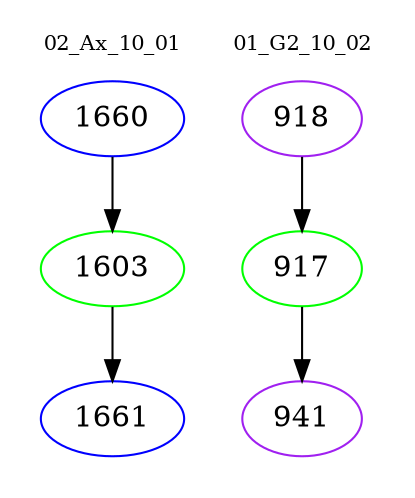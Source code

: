 digraph{
subgraph cluster_0 {
color = white
label = "02_Ax_10_01";
fontsize=10;
T0_1660 [label="1660", color="blue"]
T0_1660 -> T0_1603 [color="black"]
T0_1603 [label="1603", color="green"]
T0_1603 -> T0_1661 [color="black"]
T0_1661 [label="1661", color="blue"]
}
subgraph cluster_1 {
color = white
label = "01_G2_10_02";
fontsize=10;
T1_918 [label="918", color="purple"]
T1_918 -> T1_917 [color="black"]
T1_917 [label="917", color="green"]
T1_917 -> T1_941 [color="black"]
T1_941 [label="941", color="purple"]
}
}
